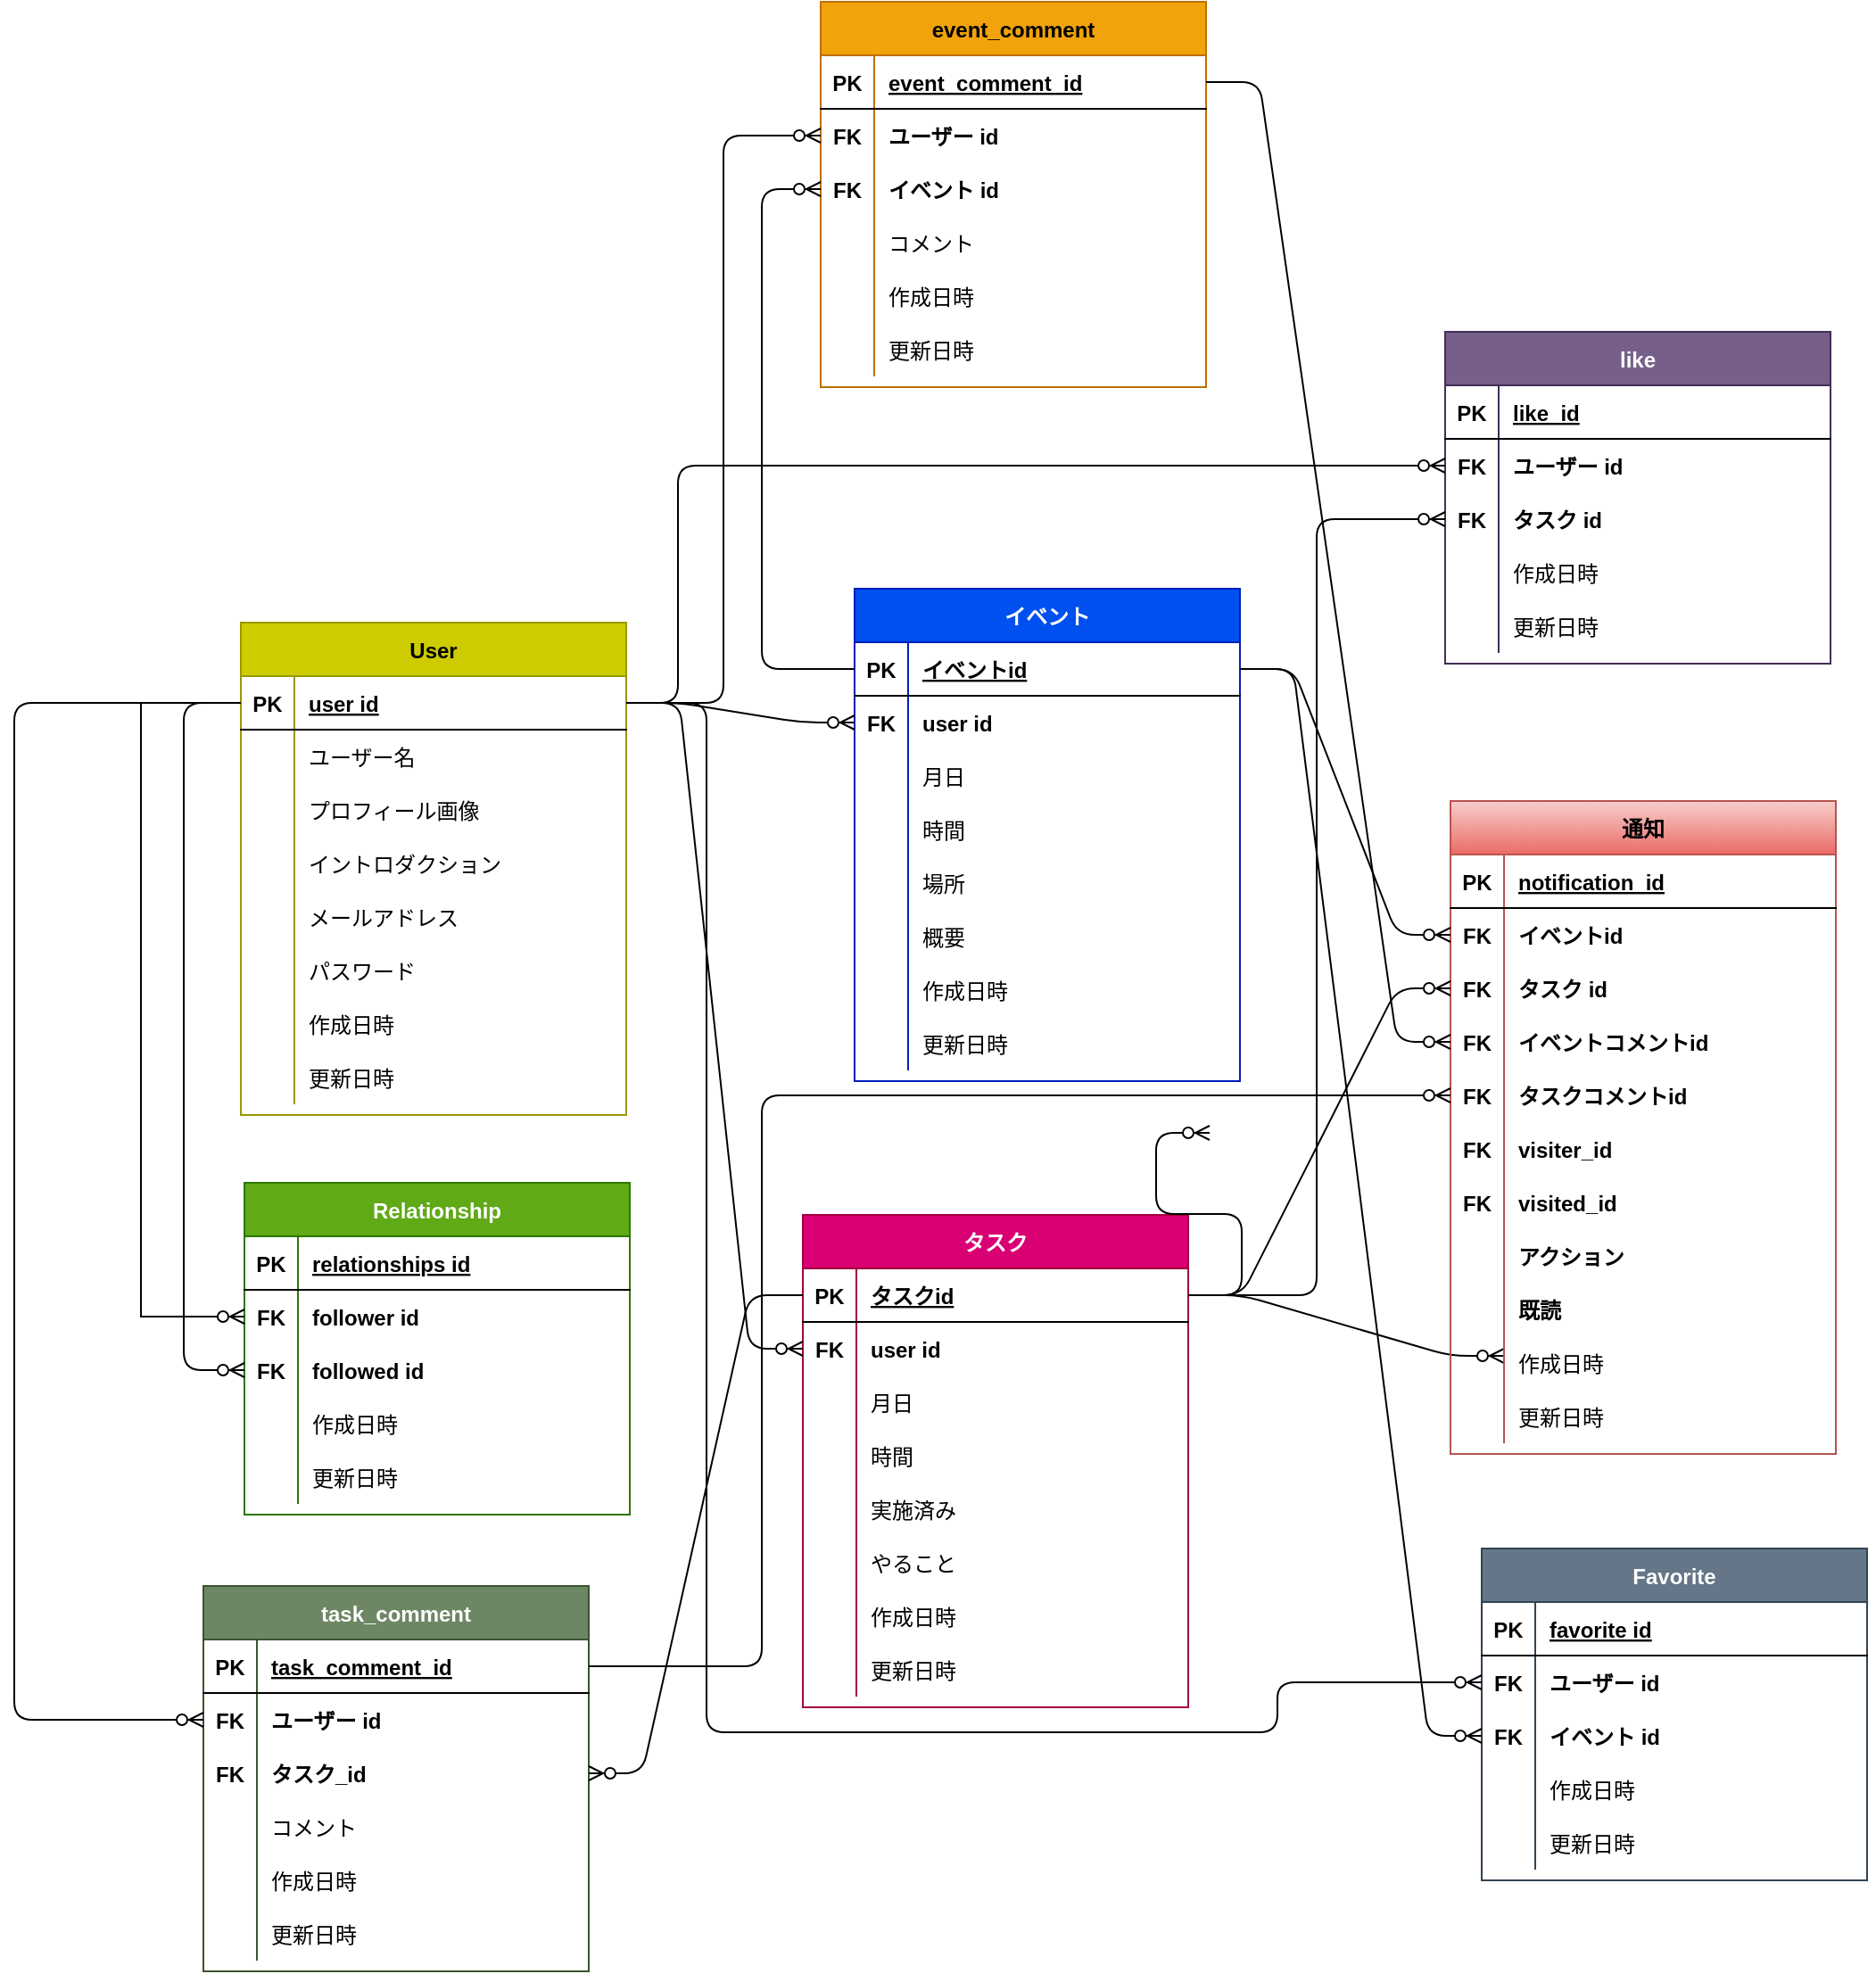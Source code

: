 <mxfile>
    <diagram id="UPEZaEvv1Vt0wOS5Btx0" name="ページ1">
        <mxGraphModel dx="990" dy="1441" grid="0" gridSize="10" guides="1" tooltips="1" connect="1" arrows="1" fold="1" page="1" pageScale="1" pageWidth="1169" pageHeight="827" background="#ffffff" math="0" shadow="0">
            <root>
                <mxCell id="0"/>
                <mxCell id="1" parent="0"/>
                <mxCell id="2" value="User" style="shape=table;startSize=30;container=1;collapsible=1;childLayout=tableLayout;fixedRows=1;rowLines=0;fontStyle=1;align=center;resizeLast=1;fillColor=#CCCC00;strokeColor=#999900;fontColor=#000000;" parent="1" vertex="1">
                    <mxGeometry x="205" y="38" width="216" height="276" as="geometry">
                        <mxRectangle x="205" y="38" width="57" height="30" as="alternateBounds"/>
                    </mxGeometry>
                </mxCell>
                <mxCell id="3" value="" style="shape=partialRectangle;collapsible=0;dropTarget=0;pointerEvents=0;fillColor=none;top=0;left=0;bottom=1;right=0;points=[[0,0.5],[1,0.5]];portConstraint=eastwest;" parent="2" vertex="1">
                    <mxGeometry y="30" width="216" height="30" as="geometry"/>
                </mxCell>
                <mxCell id="4" value="PK" style="shape=partialRectangle;connectable=0;fillColor=none;top=0;left=0;bottom=0;right=0;fontStyle=1;overflow=hidden;fontColor=#000000;strokeColor=#999900;strokeWidth=18;" parent="3" vertex="1">
                    <mxGeometry width="30" height="30" as="geometry"/>
                </mxCell>
                <mxCell id="5" value="user id" style="shape=partialRectangle;connectable=0;fillColor=none;top=0;left=0;bottom=0;right=0;align=left;spacingLeft=6;fontStyle=5;overflow=hidden;fontColor=#000000;strokeColor=#999900;strokeWidth=18;perimeterSpacing=3;" parent="3" vertex="1">
                    <mxGeometry x="30" width="186" height="30" as="geometry"/>
                </mxCell>
                <mxCell id="6" value="" style="shape=partialRectangle;collapsible=0;dropTarget=0;pointerEvents=0;fillColor=none;top=0;left=0;bottom=0;right=0;points=[[0,0.5],[1,0.5]];portConstraint=eastwest;" parent="2" vertex="1">
                    <mxGeometry y="60" width="216" height="30" as="geometry"/>
                </mxCell>
                <mxCell id="7" value="" style="shape=partialRectangle;connectable=0;fillColor=none;top=0;left=0;bottom=0;right=0;editable=1;overflow=hidden;strokeColor=#999900;" parent="6" vertex="1">
                    <mxGeometry width="30" height="30" as="geometry"/>
                </mxCell>
                <mxCell id="8" value="ユーザー名" style="shape=partialRectangle;connectable=0;fillColor=none;top=0;left=0;bottom=0;right=0;align=left;spacingLeft=6;overflow=hidden;fontColor=#000000;strokeColor=#999900;" parent="6" vertex="1">
                    <mxGeometry x="30" width="186" height="30" as="geometry"/>
                </mxCell>
                <mxCell id="9" value="" style="shape=partialRectangle;collapsible=0;dropTarget=0;pointerEvents=0;fillColor=none;top=0;left=0;bottom=0;right=0;points=[[0,0.5],[1,0.5]];portConstraint=eastwest;" parent="2" vertex="1">
                    <mxGeometry y="90" width="216" height="30" as="geometry"/>
                </mxCell>
                <mxCell id="10" value="" style="shape=partialRectangle;connectable=0;fillColor=none;top=0;left=0;bottom=0;right=0;editable=1;overflow=hidden;strokeColor=#999900;" parent="9" vertex="1">
                    <mxGeometry width="30" height="30" as="geometry"/>
                </mxCell>
                <mxCell id="11" value="プロフィール画像" style="shape=partialRectangle;connectable=0;fillColor=none;top=0;left=0;bottom=0;right=0;align=left;spacingLeft=6;overflow=hidden;fontColor=#000000;strokeColor=#999900;" parent="9" vertex="1">
                    <mxGeometry x="30" width="186" height="30" as="geometry"/>
                </mxCell>
                <mxCell id="12" value="" style="shape=partialRectangle;collapsible=0;dropTarget=0;pointerEvents=0;fillColor=none;top=0;left=0;bottom=0;right=0;points=[[0,0.5],[1,0.5]];portConstraint=eastwest;" parent="2" vertex="1">
                    <mxGeometry y="120" width="216" height="30" as="geometry"/>
                </mxCell>
                <mxCell id="13" value="" style="shape=partialRectangle;connectable=0;fillColor=none;top=0;left=0;bottom=0;right=0;editable=1;overflow=hidden;strokeColor=#999900;" parent="12" vertex="1">
                    <mxGeometry width="30" height="30" as="geometry"/>
                </mxCell>
                <mxCell id="14" value="イントロダクション" style="shape=partialRectangle;connectable=0;fillColor=none;top=0;left=0;bottom=0;right=0;align=left;spacingLeft=6;overflow=hidden;fontColor=#000000;strokeColor=#999900;" parent="12" vertex="1">
                    <mxGeometry x="30" width="186" height="30" as="geometry"/>
                </mxCell>
                <mxCell id="15" style="shape=partialRectangle;collapsible=0;dropTarget=0;pointerEvents=0;fillColor=none;top=0;left=0;bottom=0;right=0;points=[[0,0.5],[1,0.5]];portConstraint=eastwest;" parent="2" vertex="1">
                    <mxGeometry y="150" width="216" height="30" as="geometry"/>
                </mxCell>
                <mxCell id="16" style="shape=partialRectangle;connectable=0;fillColor=none;top=0;left=0;bottom=0;right=0;editable=1;overflow=hidden;strokeColor=#999900;" parent="15" vertex="1">
                    <mxGeometry width="30" height="30" as="geometry"/>
                </mxCell>
                <mxCell id="17" value="メールアドレス" style="shape=partialRectangle;connectable=0;fillColor=none;top=0;left=0;bottom=0;right=0;align=left;spacingLeft=6;overflow=hidden;fontColor=#000000;strokeColor=#999900;" parent="15" vertex="1">
                    <mxGeometry x="30" width="186" height="30" as="geometry"/>
                </mxCell>
                <mxCell id="18" style="shape=partialRectangle;collapsible=0;dropTarget=0;pointerEvents=0;fillColor=none;top=0;left=0;bottom=0;right=0;points=[[0,0.5],[1,0.5]];portConstraint=eastwest;" parent="2" vertex="1">
                    <mxGeometry y="180" width="216" height="30" as="geometry"/>
                </mxCell>
                <mxCell id="19" style="shape=partialRectangle;connectable=0;fillColor=none;top=0;left=0;bottom=0;right=0;editable=1;overflow=hidden;strokeColor=#999900;" parent="18" vertex="1">
                    <mxGeometry width="30" height="30" as="geometry"/>
                </mxCell>
                <mxCell id="20" value="パスワード" style="shape=partialRectangle;connectable=0;fillColor=none;top=0;left=0;bottom=0;right=0;align=left;spacingLeft=6;overflow=hidden;fontColor=#000000;strokeColor=#999900;" parent="18" vertex="1">
                    <mxGeometry x="30" width="186" height="30" as="geometry"/>
                </mxCell>
                <mxCell id="122" style="shape=partialRectangle;collapsible=0;dropTarget=0;pointerEvents=0;fillColor=none;top=0;left=0;bottom=0;right=0;points=[[0,0.5],[1,0.5]];portConstraint=eastwest;" parent="2" vertex="1">
                    <mxGeometry y="210" width="216" height="30" as="geometry"/>
                </mxCell>
                <mxCell id="123" style="shape=partialRectangle;connectable=0;fillColor=none;top=0;left=0;bottom=0;right=0;editable=1;overflow=hidden;strokeColor=#999900;" parent="122" vertex="1">
                    <mxGeometry width="30" height="30" as="geometry"/>
                </mxCell>
                <mxCell id="124" value="作成日時" style="shape=partialRectangle;connectable=0;fillColor=none;top=0;left=0;bottom=0;right=0;align=left;spacingLeft=6;overflow=hidden;fontColor=#000000;strokeColor=#999900;" parent="122" vertex="1">
                    <mxGeometry x="30" width="186" height="30" as="geometry"/>
                </mxCell>
                <mxCell id="119" style="shape=partialRectangle;collapsible=0;dropTarget=0;pointerEvents=0;fillColor=none;top=0;left=0;bottom=0;right=0;points=[[0,0.5],[1,0.5]];portConstraint=eastwest;" parent="2" vertex="1">
                    <mxGeometry y="240" width="216" height="30" as="geometry"/>
                </mxCell>
                <mxCell id="120" style="shape=partialRectangle;connectable=0;fillColor=none;top=0;left=0;bottom=0;right=0;editable=1;overflow=hidden;strokeColor=#999900;" parent="119" vertex="1">
                    <mxGeometry width="30" height="30" as="geometry"/>
                </mxCell>
                <mxCell id="121" value="更新日時" style="shape=partialRectangle;connectable=0;fillColor=none;top=0;left=0;bottom=0;right=0;align=left;spacingLeft=6;overflow=hidden;fontColor=#000000;strokeColor=#999900;" parent="119" vertex="1">
                    <mxGeometry x="30" width="186" height="30" as="geometry"/>
                </mxCell>
                <mxCell id="24" value="イベント" style="shape=table;startSize=30;container=1;collapsible=1;childLayout=tableLayout;fixedRows=1;rowLines=0;fontStyle=1;align=center;resizeLast=1;fillColor=#0050ef;strokeColor=#001DBC;fontColor=#ffffff;" parent="1" vertex="1">
                    <mxGeometry x="548.99" y="19" width="216" height="276" as="geometry">
                        <mxRectangle x="66.01" y="49" width="57" height="30" as="alternateBounds"/>
                    </mxGeometry>
                </mxCell>
                <mxCell id="25" value="" style="shape=partialRectangle;collapsible=0;dropTarget=0;pointerEvents=0;fillColor=none;top=0;left=0;bottom=1;right=0;points=[[0,0.5],[1,0.5]];portConstraint=eastwest;" parent="24" vertex="1">
                    <mxGeometry y="30" width="216" height="30" as="geometry"/>
                </mxCell>
                <mxCell id="26" value="PK" style="shape=partialRectangle;connectable=0;fillColor=none;top=0;left=0;bottom=0;right=0;fontStyle=1;overflow=hidden;fontColor=#000000;strokeColor=#999900;strokeWidth=18;" parent="25" vertex="1">
                    <mxGeometry width="30" height="30" as="geometry"/>
                </mxCell>
                <mxCell id="27" value="イベントid" style="shape=partialRectangle;connectable=0;fillColor=none;top=0;left=0;bottom=0;right=0;align=left;spacingLeft=6;fontStyle=5;overflow=hidden;fontColor=#000000;strokeColor=#999900;strokeWidth=18;perimeterSpacing=3;" parent="25" vertex="1">
                    <mxGeometry x="30" width="186" height="30" as="geometry"/>
                </mxCell>
                <mxCell id="63" value="" style="shape=partialRectangle;collapsible=0;dropTarget=0;pointerEvents=0;fillColor=none;top=0;left=0;bottom=0;right=0;points=[[0,0.5],[1,0.5]];portConstraint=eastwest;" parent="24" vertex="1">
                    <mxGeometry y="60" width="216" height="30" as="geometry"/>
                </mxCell>
                <mxCell id="64" value="FK" style="shape=partialRectangle;connectable=0;fillColor=none;top=0;left=0;bottom=0;right=0;fontStyle=1;overflow=hidden;fontColor=#000000;strokeColor=#000000;" parent="63" vertex="1">
                    <mxGeometry width="30" height="30" as="geometry"/>
                </mxCell>
                <mxCell id="65" value="user id" style="shape=partialRectangle;connectable=0;fillColor=none;top=0;left=0;bottom=0;right=0;align=left;spacingLeft=6;fontStyle=1;overflow=hidden;fontColor=#000000;strokeColor=#000000;strokeWidth=8;" parent="63" vertex="1">
                    <mxGeometry x="30" width="186" height="30" as="geometry"/>
                </mxCell>
                <mxCell id="28" value="" style="shape=partialRectangle;collapsible=0;dropTarget=0;pointerEvents=0;fillColor=none;top=0;left=0;bottom=0;right=0;points=[[0,0.5],[1,0.5]];portConstraint=eastwest;" parent="24" vertex="1">
                    <mxGeometry y="90" width="216" height="30" as="geometry"/>
                </mxCell>
                <mxCell id="29" value="" style="shape=partialRectangle;connectable=0;fillColor=none;top=0;left=0;bottom=0;right=0;editable=1;overflow=hidden;strokeColor=#999900;" parent="28" vertex="1">
                    <mxGeometry width="30" height="30" as="geometry"/>
                </mxCell>
                <mxCell id="30" value="月日" style="shape=partialRectangle;connectable=0;fillColor=none;top=0;left=0;bottom=0;right=0;align=left;spacingLeft=6;overflow=hidden;fontColor=#000000;strokeColor=#999900;" parent="28" vertex="1">
                    <mxGeometry x="30" width="186" height="30" as="geometry"/>
                </mxCell>
                <mxCell id="31" value="" style="shape=partialRectangle;collapsible=0;dropTarget=0;pointerEvents=0;fillColor=none;top=0;left=0;bottom=0;right=0;points=[[0,0.5],[1,0.5]];portConstraint=eastwest;" parent="24" vertex="1">
                    <mxGeometry y="120" width="216" height="30" as="geometry"/>
                </mxCell>
                <mxCell id="32" value="" style="shape=partialRectangle;connectable=0;fillColor=none;top=0;left=0;bottom=0;right=0;editable=1;overflow=hidden;strokeColor=#999900;" parent="31" vertex="1">
                    <mxGeometry width="30" height="30" as="geometry"/>
                </mxCell>
                <mxCell id="33" value="時間" style="shape=partialRectangle;connectable=0;fillColor=none;top=0;left=0;bottom=0;right=0;align=left;spacingLeft=6;overflow=hidden;fontColor=#000000;strokeColor=#999900;" parent="31" vertex="1">
                    <mxGeometry x="30" width="186" height="30" as="geometry"/>
                </mxCell>
                <mxCell id="34" value="" style="shape=partialRectangle;collapsible=0;dropTarget=0;pointerEvents=0;fillColor=none;top=0;left=0;bottom=0;right=0;points=[[0,0.5],[1,0.5]];portConstraint=eastwest;" parent="24" vertex="1">
                    <mxGeometry y="150" width="216" height="30" as="geometry"/>
                </mxCell>
                <mxCell id="35" value="" style="shape=partialRectangle;connectable=0;fillColor=none;top=0;left=0;bottom=0;right=0;editable=1;overflow=hidden;strokeColor=#999900;" parent="34" vertex="1">
                    <mxGeometry width="30" height="30" as="geometry"/>
                </mxCell>
                <mxCell id="36" value="場所" style="shape=partialRectangle;connectable=0;fillColor=none;top=0;left=0;bottom=0;right=0;align=left;spacingLeft=6;overflow=hidden;fontColor=#000000;strokeColor=#999900;" parent="34" vertex="1">
                    <mxGeometry x="30" width="186" height="30" as="geometry"/>
                </mxCell>
                <mxCell id="37" style="shape=partialRectangle;collapsible=0;dropTarget=0;pointerEvents=0;fillColor=none;top=0;left=0;bottom=0;right=0;points=[[0,0.5],[1,0.5]];portConstraint=eastwest;" parent="24" vertex="1">
                    <mxGeometry y="180" width="216" height="30" as="geometry"/>
                </mxCell>
                <mxCell id="38" style="shape=partialRectangle;connectable=0;fillColor=none;top=0;left=0;bottom=0;right=0;editable=1;overflow=hidden;strokeColor=#999900;" parent="37" vertex="1">
                    <mxGeometry width="30" height="30" as="geometry"/>
                </mxCell>
                <mxCell id="39" value="概要" style="shape=partialRectangle;connectable=0;fillColor=none;top=0;left=0;bottom=0;right=0;align=left;spacingLeft=6;overflow=hidden;fontColor=#000000;strokeColor=#999900;" parent="37" vertex="1">
                    <mxGeometry x="30" width="186" height="30" as="geometry"/>
                </mxCell>
                <mxCell id="140" style="shape=partialRectangle;collapsible=0;dropTarget=0;pointerEvents=0;fillColor=none;top=0;left=0;bottom=0;right=0;points=[[0,0.5],[1,0.5]];portConstraint=eastwest;" parent="24" vertex="1">
                    <mxGeometry y="210" width="216" height="30" as="geometry"/>
                </mxCell>
                <mxCell id="141" style="shape=partialRectangle;connectable=0;fillColor=none;top=0;left=0;bottom=0;right=0;editable=1;overflow=hidden;strokeColor=#999900;" parent="140" vertex="1">
                    <mxGeometry width="30" height="30" as="geometry"/>
                </mxCell>
                <mxCell id="142" value="作成日時" style="shape=partialRectangle;connectable=0;fillColor=none;top=0;left=0;bottom=0;right=0;align=left;spacingLeft=6;overflow=hidden;fontColor=#000000;strokeColor=#999900;" parent="140" vertex="1">
                    <mxGeometry x="30" width="186" height="30" as="geometry"/>
                </mxCell>
                <mxCell id="143" style="shape=partialRectangle;collapsible=0;dropTarget=0;pointerEvents=0;fillColor=none;top=0;left=0;bottom=0;right=0;points=[[0,0.5],[1,0.5]];portConstraint=eastwest;" parent="24" vertex="1">
                    <mxGeometry y="240" width="216" height="30" as="geometry"/>
                </mxCell>
                <mxCell id="144" style="shape=partialRectangle;connectable=0;fillColor=none;top=0;left=0;bottom=0;right=0;editable=1;overflow=hidden;strokeColor=#999900;" parent="143" vertex="1">
                    <mxGeometry width="30" height="30" as="geometry"/>
                </mxCell>
                <mxCell id="145" value="更新日時" style="shape=partialRectangle;connectable=0;fillColor=none;top=0;left=0;bottom=0;right=0;align=left;spacingLeft=6;overflow=hidden;fontColor=#000000;strokeColor=#999900;" parent="143" vertex="1">
                    <mxGeometry x="30" width="186" height="30" as="geometry"/>
                </mxCell>
                <mxCell id="43" value="タスク" style="shape=table;startSize=30;container=1;collapsible=1;childLayout=tableLayout;fixedRows=1;rowLines=0;fontStyle=1;align=center;resizeLast=1;fillColor=#d80073;strokeColor=#A50040;fontColor=#ffffff;" parent="1" vertex="1">
                    <mxGeometry x="520" y="370" width="216" height="276" as="geometry">
                        <mxRectangle x="66.01" y="49" width="57" height="30" as="alternateBounds"/>
                    </mxGeometry>
                </mxCell>
                <mxCell id="44" value="" style="shape=partialRectangle;collapsible=0;dropTarget=0;pointerEvents=0;fillColor=none;top=0;left=0;bottom=1;right=0;points=[[0,0.5],[1,0.5]];portConstraint=eastwest;" parent="43" vertex="1">
                    <mxGeometry y="30" width="216" height="30" as="geometry"/>
                </mxCell>
                <mxCell id="45" value="PK" style="shape=partialRectangle;connectable=0;fillColor=none;top=0;left=0;bottom=0;right=0;fontStyle=1;overflow=hidden;fontColor=#000000;strokeColor=#999900;strokeWidth=18;" parent="44" vertex="1">
                    <mxGeometry width="30" height="30" as="geometry"/>
                </mxCell>
                <mxCell id="46" value="タスクid" style="shape=partialRectangle;connectable=0;fillColor=none;top=0;left=0;bottom=0;right=0;align=left;spacingLeft=6;fontStyle=5;overflow=hidden;fontColor=#000000;strokeColor=#999900;strokeWidth=18;perimeterSpacing=3;" parent="44" vertex="1">
                    <mxGeometry x="30" width="186" height="30" as="geometry"/>
                </mxCell>
                <mxCell id="68" value="" style="shape=partialRectangle;collapsible=0;dropTarget=0;pointerEvents=0;fillColor=none;top=0;left=0;bottom=0;right=0;points=[[0,0.5],[1,0.5]];portConstraint=eastwest;" parent="43" vertex="1">
                    <mxGeometry y="60" width="216" height="30" as="geometry"/>
                </mxCell>
                <mxCell id="69" value="FK" style="shape=partialRectangle;connectable=0;fillColor=none;top=0;left=0;bottom=0;right=0;fontStyle=1;overflow=hidden;fontColor=#000000;strokeColor=#000000;" parent="68" vertex="1">
                    <mxGeometry width="30" height="30" as="geometry"/>
                </mxCell>
                <mxCell id="70" value="user id" style="shape=partialRectangle;connectable=0;fillColor=none;top=0;left=0;bottom=0;right=0;align=left;spacingLeft=6;fontStyle=1;overflow=hidden;fontColor=#000000;strokeColor=#000000;strokeWidth=8;" parent="68" vertex="1">
                    <mxGeometry x="30" width="186" height="30" as="geometry"/>
                </mxCell>
                <mxCell id="47" value="" style="shape=partialRectangle;collapsible=0;dropTarget=0;pointerEvents=0;fillColor=none;top=0;left=0;bottom=0;right=0;points=[[0,0.5],[1,0.5]];portConstraint=eastwest;" parent="43" vertex="1">
                    <mxGeometry y="90" width="216" height="30" as="geometry"/>
                </mxCell>
                <mxCell id="48" value="" style="shape=partialRectangle;connectable=0;fillColor=none;top=0;left=0;bottom=0;right=0;editable=1;overflow=hidden;strokeColor=#999900;" parent="47" vertex="1">
                    <mxGeometry width="30" height="30" as="geometry"/>
                </mxCell>
                <mxCell id="49" value="月日" style="shape=partialRectangle;connectable=0;fillColor=none;top=0;left=0;bottom=0;right=0;align=left;spacingLeft=6;overflow=hidden;fontColor=#000000;strokeColor=#999900;" parent="47" vertex="1">
                    <mxGeometry x="30" width="186" height="30" as="geometry"/>
                </mxCell>
                <mxCell id="50" value="" style="shape=partialRectangle;collapsible=0;dropTarget=0;pointerEvents=0;fillColor=none;top=0;left=0;bottom=0;right=0;points=[[0,0.5],[1,0.5]];portConstraint=eastwest;" parent="43" vertex="1">
                    <mxGeometry y="120" width="216" height="30" as="geometry"/>
                </mxCell>
                <mxCell id="51" value="" style="shape=partialRectangle;connectable=0;fillColor=none;top=0;left=0;bottom=0;right=0;editable=1;overflow=hidden;strokeColor=#999900;" parent="50" vertex="1">
                    <mxGeometry width="30" height="30" as="geometry"/>
                </mxCell>
                <mxCell id="52" value="時間" style="shape=partialRectangle;connectable=0;fillColor=none;top=0;left=0;bottom=0;right=0;align=left;spacingLeft=6;overflow=hidden;fontColor=#000000;strokeColor=#999900;" parent="50" vertex="1">
                    <mxGeometry x="30" width="186" height="30" as="geometry"/>
                </mxCell>
                <mxCell id="53" value="" style="shape=partialRectangle;collapsible=0;dropTarget=0;pointerEvents=0;fillColor=none;top=0;left=0;bottom=0;right=0;points=[[0,0.5],[1,0.5]];portConstraint=eastwest;" parent="43" vertex="1">
                    <mxGeometry y="150" width="216" height="30" as="geometry"/>
                </mxCell>
                <mxCell id="54" value="" style="shape=partialRectangle;connectable=0;fillColor=none;top=0;left=0;bottom=0;right=0;editable=1;overflow=hidden;strokeColor=#999900;" parent="53" vertex="1">
                    <mxGeometry width="30" height="30" as="geometry"/>
                </mxCell>
                <mxCell id="55" value="実施済み" style="shape=partialRectangle;connectable=0;fillColor=none;top=0;left=0;bottom=0;right=0;align=left;spacingLeft=6;overflow=hidden;fontColor=#000000;strokeColor=#999900;" parent="53" vertex="1">
                    <mxGeometry x="30" width="186" height="30" as="geometry"/>
                </mxCell>
                <mxCell id="56" style="shape=partialRectangle;collapsible=0;dropTarget=0;pointerEvents=0;fillColor=none;top=0;left=0;bottom=0;right=0;points=[[0,0.5],[1,0.5]];portConstraint=eastwest;" parent="43" vertex="1">
                    <mxGeometry y="180" width="216" height="30" as="geometry"/>
                </mxCell>
                <mxCell id="57" style="shape=partialRectangle;connectable=0;fillColor=none;top=0;left=0;bottom=0;right=0;editable=1;overflow=hidden;strokeColor=#999900;" parent="56" vertex="1">
                    <mxGeometry width="30" height="30" as="geometry"/>
                </mxCell>
                <mxCell id="58" value="やること" style="shape=partialRectangle;connectable=0;fillColor=none;top=0;left=0;bottom=0;right=0;align=left;spacingLeft=6;overflow=hidden;fontColor=#000000;strokeColor=#999900;" parent="56" vertex="1">
                    <mxGeometry x="30" width="186" height="30" as="geometry"/>
                </mxCell>
                <mxCell id="146" style="shape=partialRectangle;collapsible=0;dropTarget=0;pointerEvents=0;fillColor=none;top=0;left=0;bottom=0;right=0;points=[[0,0.5],[1,0.5]];portConstraint=eastwest;" parent="43" vertex="1">
                    <mxGeometry y="210" width="216" height="30" as="geometry"/>
                </mxCell>
                <mxCell id="147" style="shape=partialRectangle;connectable=0;fillColor=none;top=0;left=0;bottom=0;right=0;editable=1;overflow=hidden;strokeColor=#999900;" parent="146" vertex="1">
                    <mxGeometry width="30" height="30" as="geometry"/>
                </mxCell>
                <mxCell id="148" value="作成日時" style="shape=partialRectangle;connectable=0;fillColor=none;top=0;left=0;bottom=0;right=0;align=left;spacingLeft=6;overflow=hidden;fontColor=#000000;strokeColor=#999900;" parent="146" vertex="1">
                    <mxGeometry x="30" width="186" height="30" as="geometry"/>
                </mxCell>
                <mxCell id="149" style="shape=partialRectangle;collapsible=0;dropTarget=0;pointerEvents=0;fillColor=none;top=0;left=0;bottom=0;right=0;points=[[0,0.5],[1,0.5]];portConstraint=eastwest;" parent="43" vertex="1">
                    <mxGeometry y="240" width="216" height="30" as="geometry"/>
                </mxCell>
                <mxCell id="150" style="shape=partialRectangle;connectable=0;fillColor=none;top=0;left=0;bottom=0;right=0;editable=1;overflow=hidden;strokeColor=#999900;" parent="149" vertex="1">
                    <mxGeometry width="30" height="30" as="geometry"/>
                </mxCell>
                <mxCell id="151" value="更新日時" style="shape=partialRectangle;connectable=0;fillColor=none;top=0;left=0;bottom=0;right=0;align=left;spacingLeft=6;overflow=hidden;fontColor=#000000;strokeColor=#999900;" parent="149" vertex="1">
                    <mxGeometry x="30" width="186" height="30" as="geometry"/>
                </mxCell>
                <mxCell id="72" value="Relationship" style="shape=table;startSize=30;container=1;collapsible=1;childLayout=tableLayout;fixedRows=1;rowLines=0;fontStyle=1;align=center;resizeLast=1;fillColor=#60a917;strokeColor=#2D7600;fontColor=#ffffff;" parent="1" vertex="1">
                    <mxGeometry x="207" y="352" width="216" height="186" as="geometry">
                        <mxRectangle x="66.01" y="327" width="57" height="30" as="alternateBounds"/>
                    </mxGeometry>
                </mxCell>
                <mxCell id="97" value="" style="shape=partialRectangle;collapsible=0;dropTarget=0;pointerEvents=0;fillColor=none;top=0;left=0;bottom=1;right=0;points=[[0,0.5],[1,0.5]];portConstraint=eastwest;" parent="72" vertex="1">
                    <mxGeometry y="30" width="216" height="30" as="geometry"/>
                </mxCell>
                <mxCell id="98" value="PK" style="shape=partialRectangle;connectable=0;fillColor=none;top=0;left=0;bottom=0;right=0;fontStyle=1;overflow=hidden;fontColor=#000000;" parent="97" vertex="1">
                    <mxGeometry width="30" height="30" as="geometry"/>
                </mxCell>
                <mxCell id="99" value="relationships id" style="shape=partialRectangle;connectable=0;fillColor=none;top=0;left=0;bottom=0;right=0;align=left;spacingLeft=6;fontStyle=5;overflow=hidden;fontColor=#000000;" parent="97" vertex="1">
                    <mxGeometry x="30" width="186" height="30" as="geometry"/>
                </mxCell>
                <mxCell id="76" value="" style="shape=partialRectangle;collapsible=0;dropTarget=0;pointerEvents=0;fillColor=none;top=0;left=0;bottom=0;right=0;points=[[0,0.5],[1,0.5]];portConstraint=eastwest;" parent="72" vertex="1">
                    <mxGeometry y="60" width="216" height="30" as="geometry"/>
                </mxCell>
                <mxCell id="77" value="FK" style="shape=partialRectangle;connectable=0;fillColor=none;top=0;left=0;bottom=0;right=0;fontStyle=1;overflow=hidden;fontColor=#000000;strokeColor=#000000;" parent="76" vertex="1">
                    <mxGeometry width="30" height="30" as="geometry"/>
                </mxCell>
                <mxCell id="78" value="follower id" style="shape=partialRectangle;connectable=0;fillColor=none;top=0;left=0;bottom=0;right=0;align=left;spacingLeft=6;fontStyle=1;overflow=hidden;fontColor=#000000;strokeColor=#000000;strokeWidth=8;" parent="76" vertex="1">
                    <mxGeometry x="30" width="186" height="30" as="geometry"/>
                </mxCell>
                <mxCell id="91" value="" style="shape=partialRectangle;collapsible=0;dropTarget=0;pointerEvents=0;fillColor=none;top=0;left=0;bottom=0;right=0;points=[[0,0.5],[1,0.5]];portConstraint=eastwest;" parent="72" vertex="1">
                    <mxGeometry y="90" width="216" height="30" as="geometry"/>
                </mxCell>
                <mxCell id="92" value="FK" style="shape=partialRectangle;connectable=0;fillColor=none;top=0;left=0;bottom=0;right=0;fontStyle=1;overflow=hidden;fontColor=#000000;strokeColor=#000000;" parent="91" vertex="1">
                    <mxGeometry width="30" height="30" as="geometry"/>
                </mxCell>
                <mxCell id="93" value="followed id" style="shape=partialRectangle;connectable=0;fillColor=none;top=0;left=0;bottom=0;right=0;align=left;spacingLeft=6;fontStyle=1;overflow=hidden;fontColor=#000000;strokeColor=#000000;strokeWidth=8;" parent="91" vertex="1">
                    <mxGeometry x="30" width="186" height="30" as="geometry"/>
                </mxCell>
                <mxCell id="134" style="shape=partialRectangle;collapsible=0;dropTarget=0;pointerEvents=0;fillColor=none;top=0;left=0;bottom=0;right=0;points=[[0,0.5],[1,0.5]];portConstraint=eastwest;" parent="72" vertex="1">
                    <mxGeometry y="120" width="216" height="30" as="geometry"/>
                </mxCell>
                <mxCell id="135" style="shape=partialRectangle;connectable=0;fillColor=none;top=0;left=0;bottom=0;right=0;editable=1;overflow=hidden;strokeColor=#999900;" parent="134" vertex="1">
                    <mxGeometry width="30" height="30" as="geometry"/>
                </mxCell>
                <mxCell id="136" value="作成日時" style="shape=partialRectangle;connectable=0;fillColor=none;top=0;left=0;bottom=0;right=0;align=left;spacingLeft=6;overflow=hidden;fontColor=#000000;strokeColor=#999900;" parent="134" vertex="1">
                    <mxGeometry x="30" width="186" height="30" as="geometry"/>
                </mxCell>
                <mxCell id="137" style="shape=partialRectangle;collapsible=0;dropTarget=0;pointerEvents=0;fillColor=none;top=0;left=0;bottom=0;right=0;points=[[0,0.5],[1,0.5]];portConstraint=eastwest;" parent="72" vertex="1">
                    <mxGeometry y="150" width="216" height="30" as="geometry"/>
                </mxCell>
                <mxCell id="138" style="shape=partialRectangle;connectable=0;fillColor=none;top=0;left=0;bottom=0;right=0;editable=1;overflow=hidden;strokeColor=#999900;" parent="137" vertex="1">
                    <mxGeometry width="30" height="30" as="geometry"/>
                </mxCell>
                <mxCell id="139" value="更新日時" style="shape=partialRectangle;connectable=0;fillColor=none;top=0;left=0;bottom=0;right=0;align=left;spacingLeft=6;overflow=hidden;fontColor=#000000;strokeColor=#999900;" parent="137" vertex="1">
                    <mxGeometry x="30" width="186" height="30" as="geometry"/>
                </mxCell>
                <mxCell id="94" value="" style="edgeStyle=entityRelationEdgeStyle;fontSize=12;html=1;endArrow=ERzeroToMany;endFill=1;fontColor=#000000;strokeColor=#000000;exitX=1;exitY=0.5;exitDx=0;exitDy=0;" parent="1" source="3" target="63" edge="1">
                    <mxGeometry width="100" height="100" relative="1" as="geometry">
                        <mxPoint x="288" y="140" as="sourcePoint"/>
                        <mxPoint x="388" y="40" as="targetPoint"/>
                    </mxGeometry>
                </mxCell>
                <mxCell id="95" value="" style="edgeStyle=entityRelationEdgeStyle;fontSize=12;html=1;endArrow=ERzeroToMany;endFill=1;fontColor=#000000;strokeColor=#000000;exitX=1;exitY=0.5;exitDx=0;exitDy=0;" parent="1" source="3" target="68" edge="1">
                    <mxGeometry width="100" height="100" relative="1" as="geometry">
                        <mxPoint x="282.01" y="94" as="sourcePoint"/>
                        <mxPoint x="380" y="181" as="targetPoint"/>
                    </mxGeometry>
                </mxCell>
                <mxCell id="103" value="event_comment" style="shape=table;startSize=30;container=1;collapsible=1;childLayout=tableLayout;fixedRows=1;rowLines=0;fontStyle=1;align=center;resizeLast=1;fillColor=#f0a30a;strokeColor=#BD7000;fontColor=#000000;" parent="1" vertex="1">
                    <mxGeometry x="530" y="-310" width="216" height="216" as="geometry">
                        <mxRectangle x="66.01" y="327" width="57" height="30" as="alternateBounds"/>
                    </mxGeometry>
                </mxCell>
                <mxCell id="104" value="" style="shape=partialRectangle;collapsible=0;dropTarget=0;pointerEvents=0;fillColor=none;top=0;left=0;bottom=1;right=0;points=[[0,0.5],[1,0.5]];portConstraint=eastwest;" parent="103" vertex="1">
                    <mxGeometry y="30" width="216" height="30" as="geometry"/>
                </mxCell>
                <mxCell id="105" value="PK" style="shape=partialRectangle;connectable=0;fillColor=none;top=0;left=0;bottom=0;right=0;fontStyle=1;overflow=hidden;fontColor=#000000;" parent="104" vertex="1">
                    <mxGeometry width="30" height="30" as="geometry"/>
                </mxCell>
                <mxCell id="106" value="event_comment_id" style="shape=partialRectangle;connectable=0;fillColor=none;top=0;left=0;bottom=0;right=0;align=left;spacingLeft=6;fontStyle=5;overflow=hidden;fontColor=#000000;" parent="104" vertex="1">
                    <mxGeometry x="30" width="186" height="30" as="geometry"/>
                </mxCell>
                <mxCell id="107" value="" style="shape=partialRectangle;collapsible=0;dropTarget=0;pointerEvents=0;fillColor=none;top=0;left=0;bottom=0;right=0;points=[[0,0.5],[1,0.5]];portConstraint=eastwest;" parent="103" vertex="1">
                    <mxGeometry y="60" width="216" height="30" as="geometry"/>
                </mxCell>
                <mxCell id="108" value="FK" style="shape=partialRectangle;connectable=0;fillColor=none;top=0;left=0;bottom=0;right=0;fontStyle=1;overflow=hidden;fontColor=#000000;strokeColor=#000000;" parent="107" vertex="1">
                    <mxGeometry width="30" height="30" as="geometry"/>
                </mxCell>
                <mxCell id="109" value="ユーザー id" style="shape=partialRectangle;connectable=0;fillColor=none;top=0;left=0;bottom=0;right=0;align=left;spacingLeft=6;fontStyle=1;overflow=hidden;fontColor=#000000;strokeColor=#000000;strokeWidth=8;" parent="107" vertex="1">
                    <mxGeometry x="30" width="186" height="30" as="geometry"/>
                </mxCell>
                <mxCell id="110" value="" style="shape=partialRectangle;collapsible=0;dropTarget=0;pointerEvents=0;fillColor=none;top=0;left=0;bottom=0;right=0;points=[[0,0.5],[1,0.5]];portConstraint=eastwest;" parent="103" vertex="1">
                    <mxGeometry y="90" width="216" height="30" as="geometry"/>
                </mxCell>
                <mxCell id="111" value="FK" style="shape=partialRectangle;connectable=0;fillColor=none;top=0;left=0;bottom=0;right=0;fontStyle=1;overflow=hidden;fontColor=#000000;strokeColor=#000000;" parent="110" vertex="1">
                    <mxGeometry width="30" height="30" as="geometry"/>
                </mxCell>
                <mxCell id="112" value="イベント id" style="shape=partialRectangle;connectable=0;fillColor=none;top=0;left=0;bottom=0;right=0;align=left;spacingLeft=6;fontStyle=1;overflow=hidden;fontColor=#000000;strokeColor=#000000;strokeWidth=8;" parent="110" vertex="1">
                    <mxGeometry x="30" width="186" height="30" as="geometry"/>
                </mxCell>
                <mxCell id="161" style="shape=partialRectangle;collapsible=0;dropTarget=0;pointerEvents=0;fillColor=none;top=0;left=0;bottom=0;right=0;points=[[0,0.5],[1,0.5]];portConstraint=eastwest;" parent="103" vertex="1">
                    <mxGeometry y="120" width="216" height="30" as="geometry"/>
                </mxCell>
                <mxCell id="162" style="shape=partialRectangle;connectable=0;fillColor=none;top=0;left=0;bottom=0;right=0;fontStyle=1;overflow=hidden;fontColor=#000000;strokeColor=#000000;" parent="161" vertex="1">
                    <mxGeometry width="30" height="30" as="geometry"/>
                </mxCell>
                <mxCell id="163" value="コメント" style="shape=partialRectangle;connectable=0;fillColor=none;top=0;left=0;bottom=0;right=0;align=left;spacingLeft=6;fontStyle=0;overflow=hidden;fontColor=#000000;strokeColor=#000000;strokeWidth=8;" parent="161" vertex="1">
                    <mxGeometry x="30" width="186" height="30" as="geometry"/>
                </mxCell>
                <mxCell id="152" style="shape=partialRectangle;collapsible=0;dropTarget=0;pointerEvents=0;fillColor=none;top=0;left=0;bottom=0;right=0;points=[[0,0.5],[1,0.5]];portConstraint=eastwest;" parent="103" vertex="1">
                    <mxGeometry y="150" width="216" height="30" as="geometry"/>
                </mxCell>
                <mxCell id="153" style="shape=partialRectangle;connectable=0;fillColor=none;top=0;left=0;bottom=0;right=0;editable=1;overflow=hidden;strokeColor=#999900;" parent="152" vertex="1">
                    <mxGeometry width="30" height="30" as="geometry"/>
                </mxCell>
                <mxCell id="154" value="作成日時" style="shape=partialRectangle;connectable=0;fillColor=none;top=0;left=0;bottom=0;right=0;align=left;spacingLeft=6;overflow=hidden;fontColor=#000000;strokeColor=#999900;" parent="152" vertex="1">
                    <mxGeometry x="30" width="186" height="30" as="geometry"/>
                </mxCell>
                <mxCell id="155" style="shape=partialRectangle;collapsible=0;dropTarget=0;pointerEvents=0;fillColor=none;top=0;left=0;bottom=0;right=0;points=[[0,0.5],[1,0.5]];portConstraint=eastwest;" parent="103" vertex="1">
                    <mxGeometry y="180" width="216" height="30" as="geometry"/>
                </mxCell>
                <mxCell id="156" style="shape=partialRectangle;connectable=0;fillColor=none;top=0;left=0;bottom=0;right=0;editable=1;overflow=hidden;strokeColor=#999900;" parent="155" vertex="1">
                    <mxGeometry width="30" height="30" as="geometry"/>
                </mxCell>
                <mxCell id="157" value="更新日時" style="shape=partialRectangle;connectable=0;fillColor=none;top=0;left=0;bottom=0;right=0;align=left;spacingLeft=6;overflow=hidden;fontColor=#000000;strokeColor=#999900;" parent="155" vertex="1">
                    <mxGeometry x="30" width="186" height="30" as="geometry"/>
                </mxCell>
                <mxCell id="158" value="" style="edgeStyle=elbowEdgeStyle;fontSize=12;html=1;endArrow=ERzeroToMany;endFill=1;fontColor=#000000;strokeColor=#000000;exitX=1;exitY=0.5;exitDx=0;exitDy=0;entryX=0;entryY=0.5;entryDx=0;entryDy=0;" parent="1" source="3" target="107" edge="1">
                    <mxGeometry width="100" height="100" relative="1" as="geometry">
                        <mxPoint x="288" y="140" as="sourcePoint"/>
                        <mxPoint x="388" y="40" as="targetPoint"/>
                    </mxGeometry>
                </mxCell>
                <mxCell id="159" value="" style="edgeStyle=elbowEdgeStyle;fontSize=12;html=1;endArrow=ERzeroToMany;endFill=1;fontColor=#000000;strokeColor=#000000;entryX=0;entryY=0.5;entryDx=0;entryDy=0;exitX=0;exitY=0.5;exitDx=0;exitDy=0;elbow=vertical;" parent="1" source="25" target="110" edge="1">
                    <mxGeometry width="100" height="100" relative="1" as="geometry">
                        <mxPoint x="302" y="-58" as="sourcePoint"/>
                        <mxPoint x="916.99" y="177" as="targetPoint"/>
                        <Array as="points">
                            <mxPoint x="497" y="-49"/>
                        </Array>
                    </mxGeometry>
                </mxCell>
                <mxCell id="160" value="" style="edgeStyle=entityRelationEdgeStyle;fontSize=12;html=1;endArrow=ERzeroToMany;endFill=1;fontColor=#000000;strokeColor=#000000;exitX=1;exitY=0.5;exitDx=0;exitDy=0;" parent="1" source="44" target="116" edge="1">
                    <mxGeometry width="100" height="100" relative="1" as="geometry">
                        <mxPoint x="785" y="419" as="sourcePoint"/>
                        <mxPoint x="912.99" y="449" as="targetPoint"/>
                    </mxGeometry>
                </mxCell>
                <mxCell id="164" value="Favorite" style="shape=table;startSize=30;container=1;collapsible=1;childLayout=tableLayout;fixedRows=1;rowLines=0;fontStyle=1;align=center;resizeLast=1;fillColor=#647687;strokeColor=#314354;fontColor=#ffffff;" parent="1" vertex="1">
                    <mxGeometry x="900.5" y="557" width="216" height="186" as="geometry">
                        <mxRectangle x="66.01" y="327" width="57" height="30" as="alternateBounds"/>
                    </mxGeometry>
                </mxCell>
                <mxCell id="165" value="" style="shape=partialRectangle;collapsible=0;dropTarget=0;pointerEvents=0;fillColor=none;top=0;left=0;bottom=1;right=0;points=[[0,0.5],[1,0.5]];portConstraint=eastwest;" parent="164" vertex="1">
                    <mxGeometry y="30" width="216" height="30" as="geometry"/>
                </mxCell>
                <mxCell id="166" value="PK" style="shape=partialRectangle;connectable=0;fillColor=none;top=0;left=0;bottom=0;right=0;fontStyle=1;overflow=hidden;fontColor=#000000;" parent="165" vertex="1">
                    <mxGeometry width="30" height="30" as="geometry"/>
                </mxCell>
                <mxCell id="167" value="favorite id" style="shape=partialRectangle;connectable=0;fillColor=none;top=0;left=0;bottom=0;right=0;align=left;spacingLeft=6;fontStyle=5;overflow=hidden;fontColor=#000000;" parent="165" vertex="1">
                    <mxGeometry x="30" width="186" height="30" as="geometry"/>
                </mxCell>
                <mxCell id="168" value="" style="shape=partialRectangle;collapsible=0;dropTarget=0;pointerEvents=0;fillColor=none;top=0;left=0;bottom=0;right=0;points=[[0,0.5],[1,0.5]];portConstraint=eastwest;" parent="164" vertex="1">
                    <mxGeometry y="60" width="216" height="30" as="geometry"/>
                </mxCell>
                <mxCell id="169" value="FK" style="shape=partialRectangle;connectable=0;fillColor=none;top=0;left=0;bottom=0;right=0;fontStyle=1;overflow=hidden;fontColor=#000000;strokeColor=#000000;" parent="168" vertex="1">
                    <mxGeometry width="30" height="30" as="geometry"/>
                </mxCell>
                <mxCell id="170" value="ユーザー id" style="shape=partialRectangle;connectable=0;fillColor=none;top=0;left=0;bottom=0;right=0;align=left;spacingLeft=6;fontStyle=1;overflow=hidden;fontColor=#000000;strokeColor=#000000;strokeWidth=8;" parent="168" vertex="1">
                    <mxGeometry x="30" width="186" height="30" as="geometry"/>
                </mxCell>
                <mxCell id="171" value="" style="shape=partialRectangle;collapsible=0;dropTarget=0;pointerEvents=0;fillColor=none;top=0;left=0;bottom=0;right=0;points=[[0,0.5],[1,0.5]];portConstraint=eastwest;" parent="164" vertex="1">
                    <mxGeometry y="90" width="216" height="30" as="geometry"/>
                </mxCell>
                <mxCell id="172" value="FK" style="shape=partialRectangle;connectable=0;fillColor=none;top=0;left=0;bottom=0;right=0;fontStyle=1;overflow=hidden;fontColor=#000000;strokeColor=#000000;" parent="171" vertex="1">
                    <mxGeometry width="30" height="30" as="geometry"/>
                </mxCell>
                <mxCell id="173" value="イベント id" style="shape=partialRectangle;connectable=0;fillColor=none;top=0;left=0;bottom=0;right=0;align=left;spacingLeft=6;fontStyle=1;overflow=hidden;fontColor=#000000;strokeColor=#000000;strokeWidth=8;" parent="171" vertex="1">
                    <mxGeometry x="30" width="186" height="30" as="geometry"/>
                </mxCell>
                <mxCell id="180" style="shape=partialRectangle;collapsible=0;dropTarget=0;pointerEvents=0;fillColor=none;top=0;left=0;bottom=0;right=0;points=[[0,0.5],[1,0.5]];portConstraint=eastwest;" parent="164" vertex="1">
                    <mxGeometry y="120" width="216" height="30" as="geometry"/>
                </mxCell>
                <mxCell id="181" style="shape=partialRectangle;connectable=0;fillColor=none;top=0;left=0;bottom=0;right=0;editable=1;overflow=hidden;strokeColor=#999900;" parent="180" vertex="1">
                    <mxGeometry width="30" height="30" as="geometry"/>
                </mxCell>
                <mxCell id="182" value="作成日時" style="shape=partialRectangle;connectable=0;fillColor=none;top=0;left=0;bottom=0;right=0;align=left;spacingLeft=6;overflow=hidden;fontColor=#000000;strokeColor=#999900;" parent="180" vertex="1">
                    <mxGeometry x="30" width="186" height="30" as="geometry"/>
                </mxCell>
                <mxCell id="183" style="shape=partialRectangle;collapsible=0;dropTarget=0;pointerEvents=0;fillColor=none;top=0;left=0;bottom=0;right=0;points=[[0,0.5],[1,0.5]];portConstraint=eastwest;" parent="164" vertex="1">
                    <mxGeometry y="150" width="216" height="30" as="geometry"/>
                </mxCell>
                <mxCell id="184" style="shape=partialRectangle;connectable=0;fillColor=none;top=0;left=0;bottom=0;right=0;editable=1;overflow=hidden;strokeColor=#999900;" parent="183" vertex="1">
                    <mxGeometry width="30" height="30" as="geometry"/>
                </mxCell>
                <mxCell id="185" value="更新日時" style="shape=partialRectangle;connectable=0;fillColor=none;top=0;left=0;bottom=0;right=0;align=left;spacingLeft=6;overflow=hidden;fontColor=#000000;strokeColor=#999900;" parent="183" vertex="1">
                    <mxGeometry x="30" width="186" height="30" as="geometry"/>
                </mxCell>
                <mxCell id="193" value="" style="edgeStyle=orthogonalEdgeStyle;fontSize=12;html=1;endArrow=ERzeroToMany;endFill=1;fontColor=#000000;strokeColor=#000000;exitX=1;exitY=0.5;exitDx=0;exitDy=0;entryX=0;entryY=0.5;entryDx=0;entryDy=0;" parent="1" source="3" edge="1" target="168">
                    <mxGeometry width="100" height="100" relative="1" as="geometry">
                        <mxPoint x="431" y="93" as="sourcePoint"/>
                        <mxPoint x="882" y="444" as="targetPoint"/>
                        <Array as="points">
                            <mxPoint x="466" y="83"/>
                            <mxPoint x="466" y="660"/>
                            <mxPoint x="786" y="660"/>
                            <mxPoint x="786" y="632"/>
                        </Array>
                    </mxGeometry>
                </mxCell>
                <mxCell id="195" value="" style="edgeStyle=entityRelationEdgeStyle;fontSize=12;html=1;endArrow=ERzeroToMany;endFill=1;fontColor=#000000;strokeColor=#000000;entryX=0;entryY=0.5;entryDx=0;entryDy=0;exitX=1;exitY=0.5;exitDx=0;exitDy=0;" parent="1" source="25" target="171" edge="1">
                    <mxGeometry width="100" height="100" relative="1" as="geometry">
                        <mxPoint x="648" y="424" as="sourcePoint"/>
                        <mxPoint x="748" y="324" as="targetPoint"/>
                    </mxGeometry>
                </mxCell>
                <mxCell id="196" value="" style="edgeStyle=entityRelationEdgeStyle;fontSize=12;html=1;endArrow=ERzeroToMany;endFill=1;fontColor=#000000;strokeColor=#000000;exitX=1;exitY=0.5;exitDx=0;exitDy=0;" parent="1" source="44" target="174" edge="1">
                    <mxGeometry width="100" height="100" relative="1" as="geometry">
                        <mxPoint x="648" y="424" as="sourcePoint"/>
                        <mxPoint x="748" y="324" as="targetPoint"/>
                    </mxGeometry>
                </mxCell>
                <mxCell id="199" value="like" style="shape=table;startSize=30;container=1;collapsible=1;childLayout=tableLayout;fixedRows=1;rowLines=0;fontStyle=1;align=center;resizeLast=1;fillColor=#76608a;strokeColor=#432D57;fontColor=#ffffff;" vertex="1" parent="1">
                    <mxGeometry x="880" y="-125" width="216" height="186" as="geometry">
                        <mxRectangle x="66.01" y="327" width="57" height="30" as="alternateBounds"/>
                    </mxGeometry>
                </mxCell>
                <mxCell id="200" value="" style="shape=partialRectangle;collapsible=0;dropTarget=0;pointerEvents=0;fillColor=none;top=0;left=0;bottom=1;right=0;points=[[0,0.5],[1,0.5]];portConstraint=eastwest;" vertex="1" parent="199">
                    <mxGeometry y="30" width="216" height="30" as="geometry"/>
                </mxCell>
                <mxCell id="201" value="PK" style="shape=partialRectangle;connectable=0;fillColor=none;top=0;left=0;bottom=0;right=0;fontStyle=1;overflow=hidden;fontColor=#000000;" vertex="1" parent="200">
                    <mxGeometry width="30" height="30" as="geometry"/>
                </mxCell>
                <mxCell id="202" value="like_id" style="shape=partialRectangle;connectable=0;fillColor=none;top=0;left=0;bottom=0;right=0;align=left;spacingLeft=6;fontStyle=5;overflow=hidden;fontColor=#000000;" vertex="1" parent="200">
                    <mxGeometry x="30" width="186" height="30" as="geometry"/>
                </mxCell>
                <mxCell id="203" value="" style="shape=partialRectangle;collapsible=0;dropTarget=0;pointerEvents=0;fillColor=none;top=0;left=0;bottom=0;right=0;points=[[0,0.5],[1,0.5]];portConstraint=eastwest;" vertex="1" parent="199">
                    <mxGeometry y="60" width="216" height="30" as="geometry"/>
                </mxCell>
                <mxCell id="204" value="FK" style="shape=partialRectangle;connectable=0;fillColor=none;top=0;left=0;bottom=0;right=0;fontStyle=1;overflow=hidden;fontColor=#000000;strokeColor=#000000;" vertex="1" parent="203">
                    <mxGeometry width="30" height="30" as="geometry"/>
                </mxCell>
                <mxCell id="205" value="ユーザー id" style="shape=partialRectangle;connectable=0;fillColor=none;top=0;left=0;bottom=0;right=0;align=left;spacingLeft=6;fontStyle=1;overflow=hidden;fontColor=#000000;strokeColor=#000000;strokeWidth=8;" vertex="1" parent="203">
                    <mxGeometry x="30" width="186" height="30" as="geometry"/>
                </mxCell>
                <mxCell id="209" value="" style="shape=partialRectangle;collapsible=0;dropTarget=0;pointerEvents=0;fillColor=none;top=0;left=0;bottom=0;right=0;points=[[0,0.5],[1,0.5]];portConstraint=eastwest;" vertex="1" parent="199">
                    <mxGeometry y="90" width="216" height="30" as="geometry"/>
                </mxCell>
                <mxCell id="210" value="FK" style="shape=partialRectangle;connectable=0;fillColor=none;top=0;left=0;bottom=0;right=0;fontStyle=1;overflow=hidden;fontColor=#000000;strokeColor=#000000;" vertex="1" parent="209">
                    <mxGeometry width="30" height="30" as="geometry"/>
                </mxCell>
                <mxCell id="211" value="タスク id" style="shape=partialRectangle;connectable=0;fillColor=none;top=0;left=0;bottom=0;right=0;align=left;spacingLeft=6;fontStyle=1;overflow=hidden;fontColor=#000000;strokeColor=#000000;strokeWidth=8;" vertex="1" parent="209">
                    <mxGeometry x="30" width="186" height="30" as="geometry"/>
                </mxCell>
                <mxCell id="215" style="shape=partialRectangle;collapsible=0;dropTarget=0;pointerEvents=0;fillColor=none;top=0;left=0;bottom=0;right=0;points=[[0,0.5],[1,0.5]];portConstraint=eastwest;" vertex="1" parent="199">
                    <mxGeometry y="120" width="216" height="30" as="geometry"/>
                </mxCell>
                <mxCell id="216" style="shape=partialRectangle;connectable=0;fillColor=none;top=0;left=0;bottom=0;right=0;editable=1;overflow=hidden;strokeColor=#999900;" vertex="1" parent="215">
                    <mxGeometry width="30" height="30" as="geometry"/>
                </mxCell>
                <mxCell id="217" value="作成日時" style="shape=partialRectangle;connectable=0;fillColor=none;top=0;left=0;bottom=0;right=0;align=left;spacingLeft=6;overflow=hidden;fontColor=#000000;strokeColor=#999900;" vertex="1" parent="215">
                    <mxGeometry x="30" width="186" height="30" as="geometry"/>
                </mxCell>
                <mxCell id="218" style="shape=partialRectangle;collapsible=0;dropTarget=0;pointerEvents=0;fillColor=none;top=0;left=0;bottom=0;right=0;points=[[0,0.5],[1,0.5]];portConstraint=eastwest;" vertex="1" parent="199">
                    <mxGeometry y="150" width="216" height="30" as="geometry"/>
                </mxCell>
                <mxCell id="219" style="shape=partialRectangle;connectable=0;fillColor=none;top=0;left=0;bottom=0;right=0;editable=1;overflow=hidden;strokeColor=#999900;" vertex="1" parent="218">
                    <mxGeometry width="30" height="30" as="geometry"/>
                </mxCell>
                <mxCell id="220" value="更新日時" style="shape=partialRectangle;connectable=0;fillColor=none;top=0;left=0;bottom=0;right=0;align=left;spacingLeft=6;overflow=hidden;fontColor=#000000;strokeColor=#999900;" vertex="1" parent="218">
                    <mxGeometry x="30" width="186" height="30" as="geometry"/>
                </mxCell>
                <mxCell id="221" value="" style="edgeStyle=elbowEdgeStyle;fontSize=12;html=1;endArrow=ERzeroToMany;endFill=1;strokeColor=#000000;exitX=1;exitY=0.5;exitDx=0;exitDy=0;entryX=0;entryY=0.5;entryDx=0;entryDy=0;" edge="1" parent="1" source="3" target="203">
                    <mxGeometry width="100" height="100" relative="1" as="geometry">
                        <mxPoint x="555" y="-15" as="sourcePoint"/>
                        <mxPoint x="890" y="-64" as="targetPoint"/>
                        <Array as="points">
                            <mxPoint x="450" y="17"/>
                        </Array>
                    </mxGeometry>
                </mxCell>
                <mxCell id="224" value="" style="edgeStyle=elbowEdgeStyle;fontSize=12;html=1;endArrow=ERzeroToMany;endFill=1;strokeColor=#000000;exitX=1;exitY=0.5;exitDx=0;exitDy=0;entryX=0;entryY=0.5;entryDx=0;entryDy=0;" edge="1" parent="1" source="44" target="209">
                    <mxGeometry width="100" height="100" relative="1" as="geometry">
                        <mxPoint x="824" y="423" as="sourcePoint"/>
                        <mxPoint x="1151" y="221" as="targetPoint"/>
                    </mxGeometry>
                </mxCell>
                <mxCell id="225" value="task_comment" style="shape=table;startSize=30;container=1;collapsible=1;childLayout=tableLayout;fixedRows=1;rowLines=0;fontStyle=1;align=center;resizeLast=1;fillColor=#6d8764;strokeColor=#3A5431;fontColor=#ffffff;" vertex="1" parent="1">
                    <mxGeometry x="184" y="578" width="216" height="216" as="geometry">
                        <mxRectangle x="66.01" y="327" width="57" height="30" as="alternateBounds"/>
                    </mxGeometry>
                </mxCell>
                <mxCell id="226" value="" style="shape=partialRectangle;collapsible=0;dropTarget=0;pointerEvents=0;fillColor=none;top=0;left=0;bottom=1;right=0;points=[[0,0.5],[1,0.5]];portConstraint=eastwest;" vertex="1" parent="225">
                    <mxGeometry y="30" width="216" height="30" as="geometry"/>
                </mxCell>
                <mxCell id="227" value="PK" style="shape=partialRectangle;connectable=0;fillColor=none;top=0;left=0;bottom=0;right=0;fontStyle=1;overflow=hidden;fontColor=#000000;" vertex="1" parent="226">
                    <mxGeometry width="30" height="30" as="geometry"/>
                </mxCell>
                <mxCell id="228" value="task_comment_id" style="shape=partialRectangle;connectable=0;fillColor=none;top=0;left=0;bottom=0;right=0;align=left;spacingLeft=6;fontStyle=5;overflow=hidden;fontColor=#000000;" vertex="1" parent="226">
                    <mxGeometry x="30" width="186" height="30" as="geometry"/>
                </mxCell>
                <mxCell id="229" value="" style="shape=partialRectangle;collapsible=0;dropTarget=0;pointerEvents=0;fillColor=none;top=0;left=0;bottom=0;right=0;points=[[0,0.5],[1,0.5]];portConstraint=eastwest;" vertex="1" parent="225">
                    <mxGeometry y="60" width="216" height="30" as="geometry"/>
                </mxCell>
                <mxCell id="230" value="FK" style="shape=partialRectangle;connectable=0;fillColor=none;top=0;left=0;bottom=0;right=0;fontStyle=1;overflow=hidden;fontColor=#000000;strokeColor=#000000;" vertex="1" parent="229">
                    <mxGeometry width="30" height="30" as="geometry"/>
                </mxCell>
                <mxCell id="231" value="ユーザー id" style="shape=partialRectangle;connectable=0;fillColor=none;top=0;left=0;bottom=0;right=0;align=left;spacingLeft=6;fontStyle=1;overflow=hidden;fontColor=#000000;strokeColor=#000000;strokeWidth=8;" vertex="1" parent="229">
                    <mxGeometry x="30" width="186" height="30" as="geometry"/>
                </mxCell>
                <mxCell id="232" value="" style="shape=partialRectangle;collapsible=0;dropTarget=0;pointerEvents=0;fillColor=none;top=0;left=0;bottom=0;right=0;points=[[0,0.5],[1,0.5]];portConstraint=eastwest;" vertex="1" parent="225">
                    <mxGeometry y="90" width="216" height="30" as="geometry"/>
                </mxCell>
                <mxCell id="233" value="FK" style="shape=partialRectangle;connectable=0;fillColor=none;top=0;left=0;bottom=0;right=0;fontStyle=1;overflow=hidden;fontColor=#000000;strokeColor=#000000;" vertex="1" parent="232">
                    <mxGeometry width="30" height="30" as="geometry"/>
                </mxCell>
                <mxCell id="234" value="タスク_id" style="shape=partialRectangle;connectable=0;fillColor=none;top=0;left=0;bottom=0;right=0;align=left;spacingLeft=6;fontStyle=1;overflow=hidden;fontColor=#000000;strokeColor=#000000;strokeWidth=8;" vertex="1" parent="232">
                    <mxGeometry x="30" width="186" height="30" as="geometry"/>
                </mxCell>
                <mxCell id="235" style="shape=partialRectangle;collapsible=0;dropTarget=0;pointerEvents=0;fillColor=none;top=0;left=0;bottom=0;right=0;points=[[0,0.5],[1,0.5]];portConstraint=eastwest;" vertex="1" parent="225">
                    <mxGeometry y="120" width="216" height="30" as="geometry"/>
                </mxCell>
                <mxCell id="236" style="shape=partialRectangle;connectable=0;fillColor=none;top=0;left=0;bottom=0;right=0;fontStyle=1;overflow=hidden;fontColor=#000000;strokeColor=#000000;" vertex="1" parent="235">
                    <mxGeometry width="30" height="30" as="geometry"/>
                </mxCell>
                <mxCell id="237" value="コメント" style="shape=partialRectangle;connectable=0;fillColor=none;top=0;left=0;bottom=0;right=0;align=left;spacingLeft=6;fontStyle=0;overflow=hidden;fontColor=#000000;strokeColor=#000000;strokeWidth=8;" vertex="1" parent="235">
                    <mxGeometry x="30" width="186" height="30" as="geometry"/>
                </mxCell>
                <mxCell id="238" style="shape=partialRectangle;collapsible=0;dropTarget=0;pointerEvents=0;fillColor=none;top=0;left=0;bottom=0;right=0;points=[[0,0.5],[1,0.5]];portConstraint=eastwest;" vertex="1" parent="225">
                    <mxGeometry y="150" width="216" height="30" as="geometry"/>
                </mxCell>
                <mxCell id="239" style="shape=partialRectangle;connectable=0;fillColor=none;top=0;left=0;bottom=0;right=0;editable=1;overflow=hidden;strokeColor=#999900;" vertex="1" parent="238">
                    <mxGeometry width="30" height="30" as="geometry"/>
                </mxCell>
                <mxCell id="240" value="作成日時" style="shape=partialRectangle;connectable=0;fillColor=none;top=0;left=0;bottom=0;right=0;align=left;spacingLeft=6;overflow=hidden;fontColor=#000000;strokeColor=#999900;" vertex="1" parent="238">
                    <mxGeometry x="30" width="186" height="30" as="geometry"/>
                </mxCell>
                <mxCell id="241" style="shape=partialRectangle;collapsible=0;dropTarget=0;pointerEvents=0;fillColor=none;top=0;left=0;bottom=0;right=0;points=[[0,0.5],[1,0.5]];portConstraint=eastwest;" vertex="1" parent="225">
                    <mxGeometry y="180" width="216" height="30" as="geometry"/>
                </mxCell>
                <mxCell id="242" style="shape=partialRectangle;connectable=0;fillColor=none;top=0;left=0;bottom=0;right=0;editable=1;overflow=hidden;strokeColor=#999900;" vertex="1" parent="241">
                    <mxGeometry width="30" height="30" as="geometry"/>
                </mxCell>
                <mxCell id="243" value="更新日時" style="shape=partialRectangle;connectable=0;fillColor=none;top=0;left=0;bottom=0;right=0;align=left;spacingLeft=6;overflow=hidden;fontColor=#000000;strokeColor=#999900;" vertex="1" parent="241">
                    <mxGeometry x="30" width="186" height="30" as="geometry"/>
                </mxCell>
                <mxCell id="247" value="通知" style="shape=table;startSize=30;container=1;collapsible=1;childLayout=tableLayout;fixedRows=1;rowLines=0;fontStyle=1;align=center;resizeLast=1;fillColor=#f8cecc;strokeColor=#b85450;gradientColor=#ea6b66;" vertex="1" parent="1">
                    <mxGeometry x="883" y="138" width="216" height="366" as="geometry">
                        <mxRectangle x="66.01" y="327" width="57" height="30" as="alternateBounds"/>
                    </mxGeometry>
                </mxCell>
                <mxCell id="248" value="" style="shape=partialRectangle;collapsible=0;dropTarget=0;pointerEvents=0;fillColor=none;top=0;left=0;bottom=1;right=0;points=[[0,0.5],[1,0.5]];portConstraint=eastwest;" vertex="1" parent="247">
                    <mxGeometry y="30" width="216" height="30" as="geometry"/>
                </mxCell>
                <mxCell id="249" value="PK" style="shape=partialRectangle;connectable=0;fillColor=none;top=0;left=0;bottom=0;right=0;fontStyle=1;overflow=hidden;fontColor=#000000;" vertex="1" parent="248">
                    <mxGeometry width="30" height="30" as="geometry"/>
                </mxCell>
                <mxCell id="250" value="notification_id" style="shape=partialRectangle;connectable=0;fillColor=none;top=0;left=0;bottom=0;right=0;align=left;spacingLeft=6;fontStyle=5;overflow=hidden;fontColor=#000000;" vertex="1" parent="248">
                    <mxGeometry x="30" width="186" height="30" as="geometry"/>
                </mxCell>
                <mxCell id="251" value="" style="shape=partialRectangle;collapsible=0;dropTarget=0;pointerEvents=0;fillColor=none;top=0;left=0;bottom=0;right=0;points=[[0,0.5],[1,0.5]];portConstraint=eastwest;" vertex="1" parent="247">
                    <mxGeometry y="60" width="216" height="30" as="geometry"/>
                </mxCell>
                <mxCell id="252" value="FK" style="shape=partialRectangle;connectable=0;fillColor=none;top=0;left=0;bottom=0;right=0;fontStyle=1;overflow=hidden;fontColor=#000000;strokeColor=#000000;" vertex="1" parent="251">
                    <mxGeometry width="30" height="30" as="geometry"/>
                </mxCell>
                <mxCell id="253" value="イベントid" style="shape=partialRectangle;connectable=0;fillColor=none;top=0;left=0;bottom=0;right=0;align=left;spacingLeft=6;fontStyle=1;overflow=hidden;fontColor=#000000;strokeColor=#000000;strokeWidth=8;" vertex="1" parent="251">
                    <mxGeometry x="30" width="186" height="30" as="geometry"/>
                </mxCell>
                <mxCell id="254" value="" style="shape=partialRectangle;collapsible=0;dropTarget=0;pointerEvents=0;fillColor=none;top=0;left=0;bottom=0;right=0;points=[[0,0.5],[1,0.5]];portConstraint=eastwest;" vertex="1" parent="247">
                    <mxGeometry y="90" width="216" height="30" as="geometry"/>
                </mxCell>
                <mxCell id="255" value="FK" style="shape=partialRectangle;connectable=0;fillColor=none;top=0;left=0;bottom=0;right=0;fontStyle=1;overflow=hidden;fontColor=#000000;strokeColor=#000000;" vertex="1" parent="254">
                    <mxGeometry width="30" height="30" as="geometry"/>
                </mxCell>
                <mxCell id="256" value="タスク id" style="shape=partialRectangle;connectable=0;fillColor=none;top=0;left=0;bottom=0;right=0;align=left;spacingLeft=6;fontStyle=1;overflow=hidden;fontColor=#000000;strokeColor=#000000;strokeWidth=8;" vertex="1" parent="254">
                    <mxGeometry x="30" width="186" height="30" as="geometry"/>
                </mxCell>
                <mxCell id="266" style="shape=partialRectangle;collapsible=0;dropTarget=0;pointerEvents=0;fillColor=none;top=0;left=0;bottom=0;right=0;points=[[0,0.5],[1,0.5]];portConstraint=eastwest;" vertex="1" parent="247">
                    <mxGeometry y="120" width="216" height="30" as="geometry"/>
                </mxCell>
                <mxCell id="267" value="FK" style="shape=partialRectangle;connectable=0;fillColor=none;top=0;left=0;bottom=0;right=0;fontStyle=1;overflow=hidden;fontColor=#000000;strokeColor=#000000;" vertex="1" parent="266">
                    <mxGeometry width="30" height="30" as="geometry"/>
                </mxCell>
                <mxCell id="268" value="イベントコメントid" style="shape=partialRectangle;connectable=0;fillColor=none;top=0;left=0;bottom=0;right=0;align=left;spacingLeft=6;fontStyle=1;overflow=hidden;fontColor=#000000;strokeColor=#000000;strokeWidth=8;" vertex="1" parent="266">
                    <mxGeometry x="30" width="186" height="30" as="geometry"/>
                </mxCell>
                <mxCell id="263" style="shape=partialRectangle;collapsible=0;dropTarget=0;pointerEvents=0;fillColor=none;top=0;left=0;bottom=0;right=0;points=[[0,0.5],[1,0.5]];portConstraint=eastwest;" vertex="1" parent="247">
                    <mxGeometry y="150" width="216" height="30" as="geometry"/>
                </mxCell>
                <mxCell id="264" value="FK" style="shape=partialRectangle;connectable=0;fillColor=none;top=0;left=0;bottom=0;right=0;fontStyle=1;overflow=hidden;fontColor=#000000;strokeColor=#000000;" vertex="1" parent="263">
                    <mxGeometry width="30" height="30" as="geometry"/>
                </mxCell>
                <mxCell id="265" value="タスクコメントid" style="shape=partialRectangle;connectable=0;fillColor=none;top=0;left=0;bottom=0;right=0;align=left;spacingLeft=6;fontStyle=1;overflow=hidden;fontColor=#000000;strokeColor=#000000;strokeWidth=8;" vertex="1" parent="263">
                    <mxGeometry x="30" width="186" height="30" as="geometry"/>
                </mxCell>
                <mxCell id="272" style="shape=partialRectangle;collapsible=0;dropTarget=0;pointerEvents=0;fillColor=none;top=0;left=0;bottom=0;right=0;points=[[0,0.5],[1,0.5]];portConstraint=eastwest;" vertex="1" parent="247">
                    <mxGeometry y="180" width="216" height="30" as="geometry"/>
                </mxCell>
                <mxCell id="273" value="FK" style="shape=partialRectangle;connectable=0;fillColor=none;top=0;left=0;bottom=0;right=0;fontStyle=1;overflow=hidden;fontColor=#000000;strokeColor=#000000;" vertex="1" parent="272">
                    <mxGeometry width="30" height="30" as="geometry"/>
                </mxCell>
                <mxCell id="274" value="visiter_id" style="shape=partialRectangle;connectable=0;fillColor=none;top=0;left=0;bottom=0;right=0;align=left;spacingLeft=6;fontStyle=1;overflow=hidden;fontColor=#000000;strokeColor=#000000;strokeWidth=8;" vertex="1" parent="272">
                    <mxGeometry x="30" width="186" height="30" as="geometry"/>
                </mxCell>
                <mxCell id="269" style="shape=partialRectangle;collapsible=0;dropTarget=0;pointerEvents=0;fillColor=none;top=0;left=0;bottom=0;right=0;points=[[0,0.5],[1,0.5]];portConstraint=eastwest;" vertex="1" parent="247">
                    <mxGeometry y="210" width="216" height="30" as="geometry"/>
                </mxCell>
                <mxCell id="270" value="FK" style="shape=partialRectangle;connectable=0;fillColor=none;top=0;left=0;bottom=0;right=0;fontStyle=1;overflow=hidden;fontColor=#000000;strokeColor=#000000;" vertex="1" parent="269">
                    <mxGeometry width="30" height="30" as="geometry"/>
                </mxCell>
                <mxCell id="271" value="visited_id" style="shape=partialRectangle;connectable=0;fillColor=none;top=0;left=0;bottom=0;right=0;align=left;spacingLeft=6;fontStyle=1;overflow=hidden;fontColor=#000000;strokeColor=#000000;strokeWidth=8;" vertex="1" parent="269">
                    <mxGeometry x="30" width="186" height="30" as="geometry"/>
                </mxCell>
                <mxCell id="279" style="shape=partialRectangle;collapsible=0;dropTarget=0;pointerEvents=0;fillColor=none;top=0;left=0;bottom=0;right=0;points=[[0,0.5],[1,0.5]];portConstraint=eastwest;" vertex="1" parent="247">
                    <mxGeometry y="240" width="216" height="30" as="geometry"/>
                </mxCell>
                <mxCell id="280" style="shape=partialRectangle;connectable=0;fillColor=none;top=0;left=0;bottom=0;right=0;fontStyle=1;overflow=hidden;fontColor=#000000;strokeColor=#000000;" vertex="1" parent="279">
                    <mxGeometry width="30" height="30" as="geometry"/>
                </mxCell>
                <mxCell id="281" value="アクション" style="shape=partialRectangle;connectable=0;fillColor=none;top=0;left=0;bottom=0;right=0;align=left;spacingLeft=6;fontStyle=1;overflow=hidden;fontColor=#000000;strokeColor=#000000;strokeWidth=8;" vertex="1" parent="279">
                    <mxGeometry x="30" width="186" height="30" as="geometry"/>
                </mxCell>
                <mxCell id="282" style="shape=partialRectangle;collapsible=0;dropTarget=0;pointerEvents=0;fillColor=none;top=0;left=0;bottom=0;right=0;points=[[0,0.5],[1,0.5]];portConstraint=eastwest;" vertex="1" parent="247">
                    <mxGeometry y="270" width="216" height="30" as="geometry"/>
                </mxCell>
                <mxCell id="283" style="shape=partialRectangle;connectable=0;fillColor=none;top=0;left=0;bottom=0;right=0;fontStyle=1;overflow=hidden;fontColor=#000000;strokeColor=#000000;" vertex="1" parent="282">
                    <mxGeometry width="30" height="30" as="geometry"/>
                </mxCell>
                <mxCell id="284" value="既読" style="shape=partialRectangle;connectable=0;fillColor=none;top=0;left=0;bottom=0;right=0;align=left;spacingLeft=6;fontStyle=1;overflow=hidden;fontColor=#000000;strokeColor=#000000;strokeWidth=8;" vertex="1" parent="282">
                    <mxGeometry x="30" width="186" height="30" as="geometry"/>
                </mxCell>
                <mxCell id="257" style="shape=partialRectangle;collapsible=0;dropTarget=0;pointerEvents=0;fillColor=none;top=0;left=0;bottom=0;right=0;points=[[0,0.5],[1,0.5]];portConstraint=eastwest;" vertex="1" parent="247">
                    <mxGeometry y="300" width="216" height="30" as="geometry"/>
                </mxCell>
                <mxCell id="258" style="shape=partialRectangle;connectable=0;fillColor=none;top=0;left=0;bottom=0;right=0;editable=1;overflow=hidden;strokeColor=#999900;" vertex="1" parent="257">
                    <mxGeometry width="30" height="30" as="geometry"/>
                </mxCell>
                <mxCell id="259" value="作成日時" style="shape=partialRectangle;connectable=0;fillColor=none;top=0;left=0;bottom=0;right=0;align=left;spacingLeft=6;overflow=hidden;fontColor=#000000;strokeColor=#999900;" vertex="1" parent="257">
                    <mxGeometry x="30" width="186" height="30" as="geometry"/>
                </mxCell>
                <mxCell id="260" style="shape=partialRectangle;collapsible=0;dropTarget=0;pointerEvents=0;fillColor=none;top=0;left=0;bottom=0;right=0;points=[[0,0.5],[1,0.5]];portConstraint=eastwest;" vertex="1" parent="247">
                    <mxGeometry y="330" width="216" height="30" as="geometry"/>
                </mxCell>
                <mxCell id="261" style="shape=partialRectangle;connectable=0;fillColor=none;top=0;left=0;bottom=0;right=0;editable=1;overflow=hidden;strokeColor=#999900;" vertex="1" parent="260">
                    <mxGeometry width="30" height="30" as="geometry"/>
                </mxCell>
                <mxCell id="262" value="更新日時" style="shape=partialRectangle;connectable=0;fillColor=none;top=0;left=0;bottom=0;right=0;align=left;spacingLeft=6;overflow=hidden;fontColor=#000000;strokeColor=#999900;" vertex="1" parent="260">
                    <mxGeometry x="30" width="186" height="30" as="geometry"/>
                </mxCell>
                <mxCell id="287" style="edgeStyle=elbowEdgeStyle;rounded=0;orthogonalLoop=1;jettySize=auto;html=1;exitX=0;exitY=0.5;exitDx=0;exitDy=0;entryX=0;entryY=0.5;entryDx=0;entryDy=0;strokeColor=#000000;endArrow=ERzeroToMany;endFill=1;" edge="1" parent="1" source="3" target="76">
                    <mxGeometry relative="1" as="geometry">
                        <Array as="points">
                            <mxPoint x="149" y="238"/>
                        </Array>
                    </mxGeometry>
                </mxCell>
                <mxCell id="289" value="" style="edgeStyle=elbowEdgeStyle;fontSize=12;html=1;endArrow=ERzeroToMany;endFill=1;strokeColor=#000000;exitX=0;exitY=0.5;exitDx=0;exitDy=0;entryX=0;entryY=0.5;entryDx=0;entryDy=0;" edge="1" parent="1" source="3" target="91">
                    <mxGeometry width="100" height="100" relative="1" as="geometry">
                        <mxPoint x="28" y="247" as="sourcePoint"/>
                        <mxPoint x="128" y="147" as="targetPoint"/>
                        <Array as="points">
                            <mxPoint x="173" y="275"/>
                        </Array>
                    </mxGeometry>
                </mxCell>
                <mxCell id="290" value="" style="edgeStyle=elbowEdgeStyle;fontSize=12;html=1;endArrow=ERzeroToMany;endFill=1;strokeColor=#000000;exitX=0;exitY=0.5;exitDx=0;exitDy=0;entryX=0;entryY=0.5;entryDx=0;entryDy=0;" edge="1" parent="1" source="3" target="229">
                    <mxGeometry width="100" height="100" relative="1" as="geometry">
                        <mxPoint x="110" y="85" as="sourcePoint"/>
                        <mxPoint x="112.0" y="459" as="targetPoint"/>
                        <Array as="points">
                            <mxPoint x="78" y="277"/>
                        </Array>
                    </mxGeometry>
                </mxCell>
                <mxCell id="291" value="" style="edgeStyle=entityRelationEdgeStyle;fontSize=12;html=1;endArrow=ERzeroToMany;endFill=1;strokeColor=#000000;exitX=0;exitY=0.5;exitDx=0;exitDy=0;entryX=1;entryY=0.5;entryDx=0;entryDy=0;" edge="1" parent="1" source="44" target="232">
                    <mxGeometry width="100" height="100" relative="1" as="geometry">
                        <mxPoint x="484" y="424" as="sourcePoint"/>
                        <mxPoint x="463.0" y="994" as="targetPoint"/>
                    </mxGeometry>
                </mxCell>
                <mxCell id="292" value="" style="edgeStyle=entityRelationEdgeStyle;fontSize=12;html=1;endArrow=ERzeroToMany;endFill=1;fontColor=#000000;strokeColor=#000000;exitX=1;exitY=0.5;exitDx=0;exitDy=0;entryX=0;entryY=0.5;entryDx=0;entryDy=0;" edge="1" parent="1" source="25" target="251">
                    <mxGeometry width="100" height="100" relative="1" as="geometry">
                        <mxPoint x="774.99" y="93" as="sourcePoint"/>
                        <mxPoint x="848" y="197" as="targetPoint"/>
                    </mxGeometry>
                </mxCell>
                <mxCell id="293" value="" style="edgeStyle=entityRelationEdgeStyle;fontSize=12;html=1;endArrow=ERzeroToMany;endFill=1;fontColor=#000000;strokeColor=#000000;exitX=1;exitY=0.5;exitDx=0;exitDy=0;entryX=0;entryY=0.5;entryDx=0;entryDy=0;" edge="1" parent="1" source="44" target="254">
                    <mxGeometry width="100" height="100" relative="1" as="geometry">
                        <mxPoint x="741" y="403" as="sourcePoint"/>
                        <mxPoint x="859.01" y="533" as="targetPoint"/>
                    </mxGeometry>
                </mxCell>
                <mxCell id="294" value="" style="edgeStyle=entityRelationEdgeStyle;fontSize=12;html=1;endArrow=ERzeroToMany;endFill=1;fontColor=#000000;strokeColor=#000000;exitX=1;exitY=0.5;exitDx=0;exitDy=0;entryX=0;entryY=0.5;entryDx=0;entryDy=0;" edge="1" parent="1" source="104" target="266">
                    <mxGeometry width="100" height="100" relative="1" as="geometry">
                        <mxPoint x="771" y="-267" as="sourcePoint"/>
                        <mxPoint x="826" y="-99" as="targetPoint"/>
                    </mxGeometry>
                </mxCell>
                <mxCell id="297" value="" style="edgeStyle=elbowEdgeStyle;fontSize=12;html=1;endArrow=ERzeroToMany;endFill=1;strokeColor=#000000;exitX=1;exitY=0.5;exitDx=0;exitDy=0;entryX=0;entryY=0.5;entryDx=0;entryDy=0;" edge="1" parent="1" source="226" target="263">
                    <mxGeometry width="100" height="100" relative="1" as="geometry">
                        <mxPoint x="433" y="807" as="sourcePoint"/>
                        <mxPoint x="892" y="674" as="targetPoint"/>
                        <Array as="points">
                            <mxPoint x="497" y="469"/>
                        </Array>
                    </mxGeometry>
                </mxCell>
            </root>
        </mxGraphModel>
    </diagram>
</mxfile>